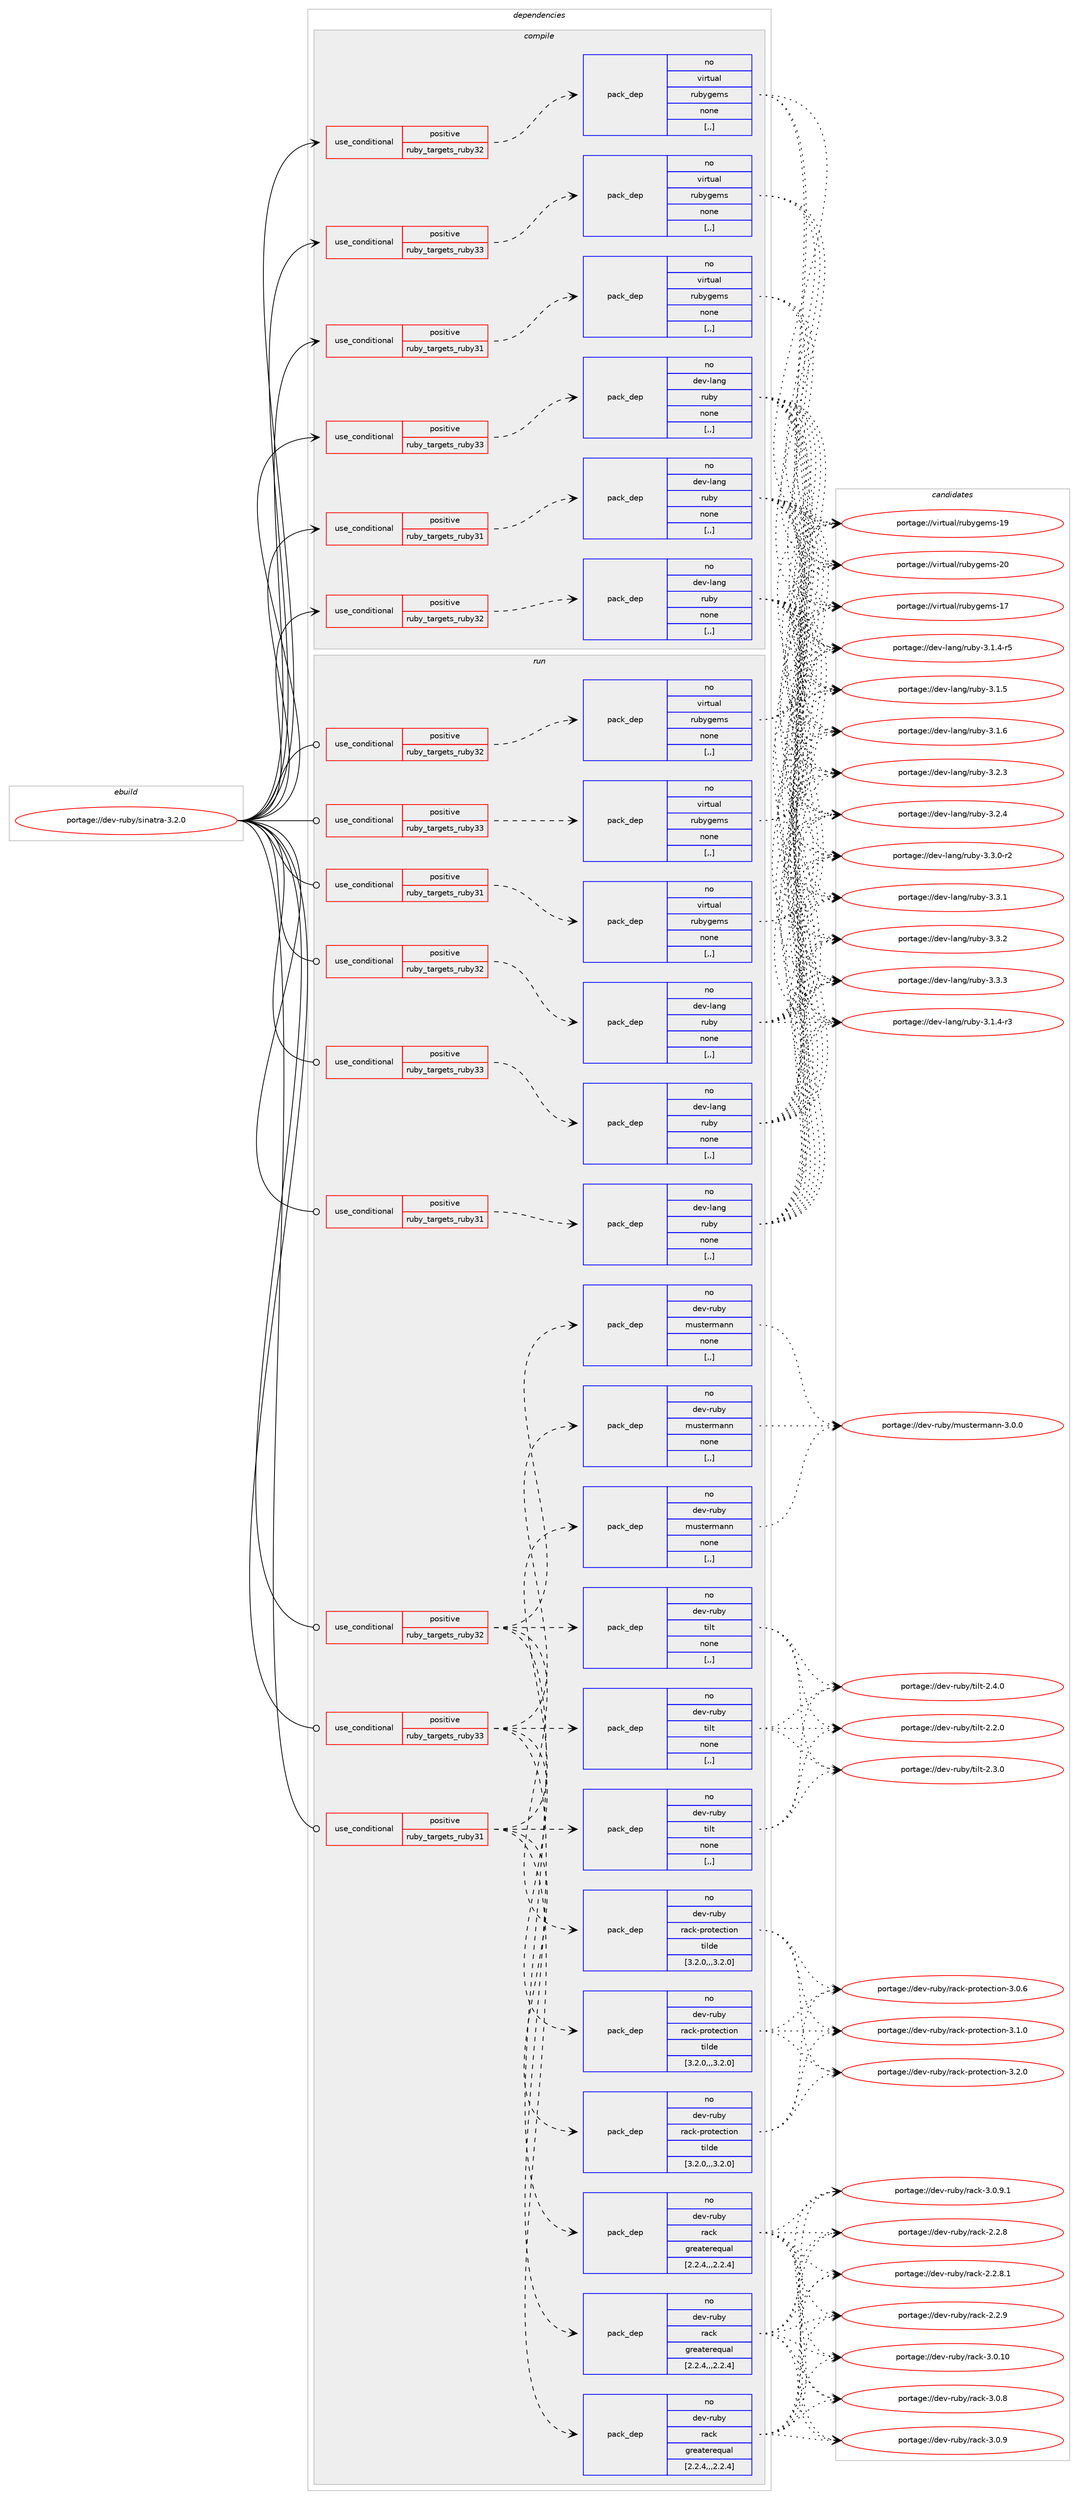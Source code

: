 digraph prolog {

# *************
# Graph options
# *************

newrank=true;
concentrate=true;
compound=true;
graph [rankdir=LR,fontname=Helvetica,fontsize=10,ranksep=1.5];#, ranksep=2.5, nodesep=0.2];
edge  [arrowhead=vee];
node  [fontname=Helvetica,fontsize=10];

# **********
# The ebuild
# **********

subgraph cluster_leftcol {
color=gray;
rank=same;
label=<<i>ebuild</i>>;
id [label="portage://dev-ruby/sinatra-3.2.0", color=red, width=4, href="../dev-ruby/sinatra-3.2.0.svg"];
}

# ****************
# The dependencies
# ****************

subgraph cluster_midcol {
color=gray;
label=<<i>dependencies</i>>;
subgraph cluster_compile {
fillcolor="#eeeeee";
style=filled;
label=<<i>compile</i>>;
subgraph cond55339 {
dependency199360 [label=<<TABLE BORDER="0" CELLBORDER="1" CELLSPACING="0" CELLPADDING="4"><TR><TD ROWSPAN="3" CELLPADDING="10">use_conditional</TD></TR><TR><TD>positive</TD></TR><TR><TD>ruby_targets_ruby31</TD></TR></TABLE>>, shape=none, color=red];
subgraph pack142652 {
dependency199361 [label=<<TABLE BORDER="0" CELLBORDER="1" CELLSPACING="0" CELLPADDING="4" WIDTH="220"><TR><TD ROWSPAN="6" CELLPADDING="30">pack_dep</TD></TR><TR><TD WIDTH="110">no</TD></TR><TR><TD>dev-lang</TD></TR><TR><TD>ruby</TD></TR><TR><TD>none</TD></TR><TR><TD>[,,]</TD></TR></TABLE>>, shape=none, color=blue];
}
dependency199360:e -> dependency199361:w [weight=20,style="dashed",arrowhead="vee"];
}
id:e -> dependency199360:w [weight=20,style="solid",arrowhead="vee"];
subgraph cond55340 {
dependency199362 [label=<<TABLE BORDER="0" CELLBORDER="1" CELLSPACING="0" CELLPADDING="4"><TR><TD ROWSPAN="3" CELLPADDING="10">use_conditional</TD></TR><TR><TD>positive</TD></TR><TR><TD>ruby_targets_ruby31</TD></TR></TABLE>>, shape=none, color=red];
subgraph pack142653 {
dependency199363 [label=<<TABLE BORDER="0" CELLBORDER="1" CELLSPACING="0" CELLPADDING="4" WIDTH="220"><TR><TD ROWSPAN="6" CELLPADDING="30">pack_dep</TD></TR><TR><TD WIDTH="110">no</TD></TR><TR><TD>virtual</TD></TR><TR><TD>rubygems</TD></TR><TR><TD>none</TD></TR><TR><TD>[,,]</TD></TR></TABLE>>, shape=none, color=blue];
}
dependency199362:e -> dependency199363:w [weight=20,style="dashed",arrowhead="vee"];
}
id:e -> dependency199362:w [weight=20,style="solid",arrowhead="vee"];
subgraph cond55341 {
dependency199364 [label=<<TABLE BORDER="0" CELLBORDER="1" CELLSPACING="0" CELLPADDING="4"><TR><TD ROWSPAN="3" CELLPADDING="10">use_conditional</TD></TR><TR><TD>positive</TD></TR><TR><TD>ruby_targets_ruby32</TD></TR></TABLE>>, shape=none, color=red];
subgraph pack142654 {
dependency199365 [label=<<TABLE BORDER="0" CELLBORDER="1" CELLSPACING="0" CELLPADDING="4" WIDTH="220"><TR><TD ROWSPAN="6" CELLPADDING="30">pack_dep</TD></TR><TR><TD WIDTH="110">no</TD></TR><TR><TD>dev-lang</TD></TR><TR><TD>ruby</TD></TR><TR><TD>none</TD></TR><TR><TD>[,,]</TD></TR></TABLE>>, shape=none, color=blue];
}
dependency199364:e -> dependency199365:w [weight=20,style="dashed",arrowhead="vee"];
}
id:e -> dependency199364:w [weight=20,style="solid",arrowhead="vee"];
subgraph cond55342 {
dependency199366 [label=<<TABLE BORDER="0" CELLBORDER="1" CELLSPACING="0" CELLPADDING="4"><TR><TD ROWSPAN="3" CELLPADDING="10">use_conditional</TD></TR><TR><TD>positive</TD></TR><TR><TD>ruby_targets_ruby32</TD></TR></TABLE>>, shape=none, color=red];
subgraph pack142655 {
dependency199367 [label=<<TABLE BORDER="0" CELLBORDER="1" CELLSPACING="0" CELLPADDING="4" WIDTH="220"><TR><TD ROWSPAN="6" CELLPADDING="30">pack_dep</TD></TR><TR><TD WIDTH="110">no</TD></TR><TR><TD>virtual</TD></TR><TR><TD>rubygems</TD></TR><TR><TD>none</TD></TR><TR><TD>[,,]</TD></TR></TABLE>>, shape=none, color=blue];
}
dependency199366:e -> dependency199367:w [weight=20,style="dashed",arrowhead="vee"];
}
id:e -> dependency199366:w [weight=20,style="solid",arrowhead="vee"];
subgraph cond55343 {
dependency199368 [label=<<TABLE BORDER="0" CELLBORDER="1" CELLSPACING="0" CELLPADDING="4"><TR><TD ROWSPAN="3" CELLPADDING="10">use_conditional</TD></TR><TR><TD>positive</TD></TR><TR><TD>ruby_targets_ruby33</TD></TR></TABLE>>, shape=none, color=red];
subgraph pack142656 {
dependency199369 [label=<<TABLE BORDER="0" CELLBORDER="1" CELLSPACING="0" CELLPADDING="4" WIDTH="220"><TR><TD ROWSPAN="6" CELLPADDING="30">pack_dep</TD></TR><TR><TD WIDTH="110">no</TD></TR><TR><TD>dev-lang</TD></TR><TR><TD>ruby</TD></TR><TR><TD>none</TD></TR><TR><TD>[,,]</TD></TR></TABLE>>, shape=none, color=blue];
}
dependency199368:e -> dependency199369:w [weight=20,style="dashed",arrowhead="vee"];
}
id:e -> dependency199368:w [weight=20,style="solid",arrowhead="vee"];
subgraph cond55344 {
dependency199370 [label=<<TABLE BORDER="0" CELLBORDER="1" CELLSPACING="0" CELLPADDING="4"><TR><TD ROWSPAN="3" CELLPADDING="10">use_conditional</TD></TR><TR><TD>positive</TD></TR><TR><TD>ruby_targets_ruby33</TD></TR></TABLE>>, shape=none, color=red];
subgraph pack142657 {
dependency199371 [label=<<TABLE BORDER="0" CELLBORDER="1" CELLSPACING="0" CELLPADDING="4" WIDTH="220"><TR><TD ROWSPAN="6" CELLPADDING="30">pack_dep</TD></TR><TR><TD WIDTH="110">no</TD></TR><TR><TD>virtual</TD></TR><TR><TD>rubygems</TD></TR><TR><TD>none</TD></TR><TR><TD>[,,]</TD></TR></TABLE>>, shape=none, color=blue];
}
dependency199370:e -> dependency199371:w [weight=20,style="dashed",arrowhead="vee"];
}
id:e -> dependency199370:w [weight=20,style="solid",arrowhead="vee"];
}
subgraph cluster_compileandrun {
fillcolor="#eeeeee";
style=filled;
label=<<i>compile and run</i>>;
}
subgraph cluster_run {
fillcolor="#eeeeee";
style=filled;
label=<<i>run</i>>;
subgraph cond55345 {
dependency199372 [label=<<TABLE BORDER="0" CELLBORDER="1" CELLSPACING="0" CELLPADDING="4"><TR><TD ROWSPAN="3" CELLPADDING="10">use_conditional</TD></TR><TR><TD>positive</TD></TR><TR><TD>ruby_targets_ruby31</TD></TR></TABLE>>, shape=none, color=red];
subgraph pack142658 {
dependency199373 [label=<<TABLE BORDER="0" CELLBORDER="1" CELLSPACING="0" CELLPADDING="4" WIDTH="220"><TR><TD ROWSPAN="6" CELLPADDING="30">pack_dep</TD></TR><TR><TD WIDTH="110">no</TD></TR><TR><TD>dev-lang</TD></TR><TR><TD>ruby</TD></TR><TR><TD>none</TD></TR><TR><TD>[,,]</TD></TR></TABLE>>, shape=none, color=blue];
}
dependency199372:e -> dependency199373:w [weight=20,style="dashed",arrowhead="vee"];
}
id:e -> dependency199372:w [weight=20,style="solid",arrowhead="odot"];
subgraph cond55346 {
dependency199374 [label=<<TABLE BORDER="0" CELLBORDER="1" CELLSPACING="0" CELLPADDING="4"><TR><TD ROWSPAN="3" CELLPADDING="10">use_conditional</TD></TR><TR><TD>positive</TD></TR><TR><TD>ruby_targets_ruby31</TD></TR></TABLE>>, shape=none, color=red];
subgraph pack142659 {
dependency199375 [label=<<TABLE BORDER="0" CELLBORDER="1" CELLSPACING="0" CELLPADDING="4" WIDTH="220"><TR><TD ROWSPAN="6" CELLPADDING="30">pack_dep</TD></TR><TR><TD WIDTH="110">no</TD></TR><TR><TD>dev-ruby</TD></TR><TR><TD>mustermann</TD></TR><TR><TD>none</TD></TR><TR><TD>[,,]</TD></TR></TABLE>>, shape=none, color=blue];
}
dependency199374:e -> dependency199375:w [weight=20,style="dashed",arrowhead="vee"];
subgraph pack142660 {
dependency199376 [label=<<TABLE BORDER="0" CELLBORDER="1" CELLSPACING="0" CELLPADDING="4" WIDTH="220"><TR><TD ROWSPAN="6" CELLPADDING="30">pack_dep</TD></TR><TR><TD WIDTH="110">no</TD></TR><TR><TD>dev-ruby</TD></TR><TR><TD>rack</TD></TR><TR><TD>greaterequal</TD></TR><TR><TD>[2.2.4,,,2.2.4]</TD></TR></TABLE>>, shape=none, color=blue];
}
dependency199374:e -> dependency199376:w [weight=20,style="dashed",arrowhead="vee"];
subgraph pack142661 {
dependency199377 [label=<<TABLE BORDER="0" CELLBORDER="1" CELLSPACING="0" CELLPADDING="4" WIDTH="220"><TR><TD ROWSPAN="6" CELLPADDING="30">pack_dep</TD></TR><TR><TD WIDTH="110">no</TD></TR><TR><TD>dev-ruby</TD></TR><TR><TD>rack-protection</TD></TR><TR><TD>tilde</TD></TR><TR><TD>[3.2.0,,,3.2.0]</TD></TR></TABLE>>, shape=none, color=blue];
}
dependency199374:e -> dependency199377:w [weight=20,style="dashed",arrowhead="vee"];
subgraph pack142662 {
dependency199378 [label=<<TABLE BORDER="0" CELLBORDER="1" CELLSPACING="0" CELLPADDING="4" WIDTH="220"><TR><TD ROWSPAN="6" CELLPADDING="30">pack_dep</TD></TR><TR><TD WIDTH="110">no</TD></TR><TR><TD>dev-ruby</TD></TR><TR><TD>tilt</TD></TR><TR><TD>none</TD></TR><TR><TD>[,,]</TD></TR></TABLE>>, shape=none, color=blue];
}
dependency199374:e -> dependency199378:w [weight=20,style="dashed",arrowhead="vee"];
}
id:e -> dependency199374:w [weight=20,style="solid",arrowhead="odot"];
subgraph cond55347 {
dependency199379 [label=<<TABLE BORDER="0" CELLBORDER="1" CELLSPACING="0" CELLPADDING="4"><TR><TD ROWSPAN="3" CELLPADDING="10">use_conditional</TD></TR><TR><TD>positive</TD></TR><TR><TD>ruby_targets_ruby31</TD></TR></TABLE>>, shape=none, color=red];
subgraph pack142663 {
dependency199380 [label=<<TABLE BORDER="0" CELLBORDER="1" CELLSPACING="0" CELLPADDING="4" WIDTH="220"><TR><TD ROWSPAN="6" CELLPADDING="30">pack_dep</TD></TR><TR><TD WIDTH="110">no</TD></TR><TR><TD>virtual</TD></TR><TR><TD>rubygems</TD></TR><TR><TD>none</TD></TR><TR><TD>[,,]</TD></TR></TABLE>>, shape=none, color=blue];
}
dependency199379:e -> dependency199380:w [weight=20,style="dashed",arrowhead="vee"];
}
id:e -> dependency199379:w [weight=20,style="solid",arrowhead="odot"];
subgraph cond55348 {
dependency199381 [label=<<TABLE BORDER="0" CELLBORDER="1" CELLSPACING="0" CELLPADDING="4"><TR><TD ROWSPAN="3" CELLPADDING="10">use_conditional</TD></TR><TR><TD>positive</TD></TR><TR><TD>ruby_targets_ruby32</TD></TR></TABLE>>, shape=none, color=red];
subgraph pack142664 {
dependency199382 [label=<<TABLE BORDER="0" CELLBORDER="1" CELLSPACING="0" CELLPADDING="4" WIDTH="220"><TR><TD ROWSPAN="6" CELLPADDING="30">pack_dep</TD></TR><TR><TD WIDTH="110">no</TD></TR><TR><TD>dev-lang</TD></TR><TR><TD>ruby</TD></TR><TR><TD>none</TD></TR><TR><TD>[,,]</TD></TR></TABLE>>, shape=none, color=blue];
}
dependency199381:e -> dependency199382:w [weight=20,style="dashed",arrowhead="vee"];
}
id:e -> dependency199381:w [weight=20,style="solid",arrowhead="odot"];
subgraph cond55349 {
dependency199383 [label=<<TABLE BORDER="0" CELLBORDER="1" CELLSPACING="0" CELLPADDING="4"><TR><TD ROWSPAN="3" CELLPADDING="10">use_conditional</TD></TR><TR><TD>positive</TD></TR><TR><TD>ruby_targets_ruby32</TD></TR></TABLE>>, shape=none, color=red];
subgraph pack142665 {
dependency199384 [label=<<TABLE BORDER="0" CELLBORDER="1" CELLSPACING="0" CELLPADDING="4" WIDTH="220"><TR><TD ROWSPAN="6" CELLPADDING="30">pack_dep</TD></TR><TR><TD WIDTH="110">no</TD></TR><TR><TD>dev-ruby</TD></TR><TR><TD>mustermann</TD></TR><TR><TD>none</TD></TR><TR><TD>[,,]</TD></TR></TABLE>>, shape=none, color=blue];
}
dependency199383:e -> dependency199384:w [weight=20,style="dashed",arrowhead="vee"];
subgraph pack142666 {
dependency199385 [label=<<TABLE BORDER="0" CELLBORDER="1" CELLSPACING="0" CELLPADDING="4" WIDTH="220"><TR><TD ROWSPAN="6" CELLPADDING="30">pack_dep</TD></TR><TR><TD WIDTH="110">no</TD></TR><TR><TD>dev-ruby</TD></TR><TR><TD>rack</TD></TR><TR><TD>greaterequal</TD></TR><TR><TD>[2.2.4,,,2.2.4]</TD></TR></TABLE>>, shape=none, color=blue];
}
dependency199383:e -> dependency199385:w [weight=20,style="dashed",arrowhead="vee"];
subgraph pack142667 {
dependency199386 [label=<<TABLE BORDER="0" CELLBORDER="1" CELLSPACING="0" CELLPADDING="4" WIDTH="220"><TR><TD ROWSPAN="6" CELLPADDING="30">pack_dep</TD></TR><TR><TD WIDTH="110">no</TD></TR><TR><TD>dev-ruby</TD></TR><TR><TD>rack-protection</TD></TR><TR><TD>tilde</TD></TR><TR><TD>[3.2.0,,,3.2.0]</TD></TR></TABLE>>, shape=none, color=blue];
}
dependency199383:e -> dependency199386:w [weight=20,style="dashed",arrowhead="vee"];
subgraph pack142668 {
dependency199387 [label=<<TABLE BORDER="0" CELLBORDER="1" CELLSPACING="0" CELLPADDING="4" WIDTH="220"><TR><TD ROWSPAN="6" CELLPADDING="30">pack_dep</TD></TR><TR><TD WIDTH="110">no</TD></TR><TR><TD>dev-ruby</TD></TR><TR><TD>tilt</TD></TR><TR><TD>none</TD></TR><TR><TD>[,,]</TD></TR></TABLE>>, shape=none, color=blue];
}
dependency199383:e -> dependency199387:w [weight=20,style="dashed",arrowhead="vee"];
}
id:e -> dependency199383:w [weight=20,style="solid",arrowhead="odot"];
subgraph cond55350 {
dependency199388 [label=<<TABLE BORDER="0" CELLBORDER="1" CELLSPACING="0" CELLPADDING="4"><TR><TD ROWSPAN="3" CELLPADDING="10">use_conditional</TD></TR><TR><TD>positive</TD></TR><TR><TD>ruby_targets_ruby32</TD></TR></TABLE>>, shape=none, color=red];
subgraph pack142669 {
dependency199389 [label=<<TABLE BORDER="0" CELLBORDER="1" CELLSPACING="0" CELLPADDING="4" WIDTH="220"><TR><TD ROWSPAN="6" CELLPADDING="30">pack_dep</TD></TR><TR><TD WIDTH="110">no</TD></TR><TR><TD>virtual</TD></TR><TR><TD>rubygems</TD></TR><TR><TD>none</TD></TR><TR><TD>[,,]</TD></TR></TABLE>>, shape=none, color=blue];
}
dependency199388:e -> dependency199389:w [weight=20,style="dashed",arrowhead="vee"];
}
id:e -> dependency199388:w [weight=20,style="solid",arrowhead="odot"];
subgraph cond55351 {
dependency199390 [label=<<TABLE BORDER="0" CELLBORDER="1" CELLSPACING="0" CELLPADDING="4"><TR><TD ROWSPAN="3" CELLPADDING="10">use_conditional</TD></TR><TR><TD>positive</TD></TR><TR><TD>ruby_targets_ruby33</TD></TR></TABLE>>, shape=none, color=red];
subgraph pack142670 {
dependency199391 [label=<<TABLE BORDER="0" CELLBORDER="1" CELLSPACING="0" CELLPADDING="4" WIDTH="220"><TR><TD ROWSPAN="6" CELLPADDING="30">pack_dep</TD></TR><TR><TD WIDTH="110">no</TD></TR><TR><TD>dev-lang</TD></TR><TR><TD>ruby</TD></TR><TR><TD>none</TD></TR><TR><TD>[,,]</TD></TR></TABLE>>, shape=none, color=blue];
}
dependency199390:e -> dependency199391:w [weight=20,style="dashed",arrowhead="vee"];
}
id:e -> dependency199390:w [weight=20,style="solid",arrowhead="odot"];
subgraph cond55352 {
dependency199392 [label=<<TABLE BORDER="0" CELLBORDER="1" CELLSPACING="0" CELLPADDING="4"><TR><TD ROWSPAN="3" CELLPADDING="10">use_conditional</TD></TR><TR><TD>positive</TD></TR><TR><TD>ruby_targets_ruby33</TD></TR></TABLE>>, shape=none, color=red];
subgraph pack142671 {
dependency199393 [label=<<TABLE BORDER="0" CELLBORDER="1" CELLSPACING="0" CELLPADDING="4" WIDTH="220"><TR><TD ROWSPAN="6" CELLPADDING="30">pack_dep</TD></TR><TR><TD WIDTH="110">no</TD></TR><TR><TD>dev-ruby</TD></TR><TR><TD>mustermann</TD></TR><TR><TD>none</TD></TR><TR><TD>[,,]</TD></TR></TABLE>>, shape=none, color=blue];
}
dependency199392:e -> dependency199393:w [weight=20,style="dashed",arrowhead="vee"];
subgraph pack142672 {
dependency199394 [label=<<TABLE BORDER="0" CELLBORDER="1" CELLSPACING="0" CELLPADDING="4" WIDTH="220"><TR><TD ROWSPAN="6" CELLPADDING="30">pack_dep</TD></TR><TR><TD WIDTH="110">no</TD></TR><TR><TD>dev-ruby</TD></TR><TR><TD>rack</TD></TR><TR><TD>greaterequal</TD></TR><TR><TD>[2.2.4,,,2.2.4]</TD></TR></TABLE>>, shape=none, color=blue];
}
dependency199392:e -> dependency199394:w [weight=20,style="dashed",arrowhead="vee"];
subgraph pack142673 {
dependency199395 [label=<<TABLE BORDER="0" CELLBORDER="1" CELLSPACING="0" CELLPADDING="4" WIDTH="220"><TR><TD ROWSPAN="6" CELLPADDING="30">pack_dep</TD></TR><TR><TD WIDTH="110">no</TD></TR><TR><TD>dev-ruby</TD></TR><TR><TD>rack-protection</TD></TR><TR><TD>tilde</TD></TR><TR><TD>[3.2.0,,,3.2.0]</TD></TR></TABLE>>, shape=none, color=blue];
}
dependency199392:e -> dependency199395:w [weight=20,style="dashed",arrowhead="vee"];
subgraph pack142674 {
dependency199396 [label=<<TABLE BORDER="0" CELLBORDER="1" CELLSPACING="0" CELLPADDING="4" WIDTH="220"><TR><TD ROWSPAN="6" CELLPADDING="30">pack_dep</TD></TR><TR><TD WIDTH="110">no</TD></TR><TR><TD>dev-ruby</TD></TR><TR><TD>tilt</TD></TR><TR><TD>none</TD></TR><TR><TD>[,,]</TD></TR></TABLE>>, shape=none, color=blue];
}
dependency199392:e -> dependency199396:w [weight=20,style="dashed",arrowhead="vee"];
}
id:e -> dependency199392:w [weight=20,style="solid",arrowhead="odot"];
subgraph cond55353 {
dependency199397 [label=<<TABLE BORDER="0" CELLBORDER="1" CELLSPACING="0" CELLPADDING="4"><TR><TD ROWSPAN="3" CELLPADDING="10">use_conditional</TD></TR><TR><TD>positive</TD></TR><TR><TD>ruby_targets_ruby33</TD></TR></TABLE>>, shape=none, color=red];
subgraph pack142675 {
dependency199398 [label=<<TABLE BORDER="0" CELLBORDER="1" CELLSPACING="0" CELLPADDING="4" WIDTH="220"><TR><TD ROWSPAN="6" CELLPADDING="30">pack_dep</TD></TR><TR><TD WIDTH="110">no</TD></TR><TR><TD>virtual</TD></TR><TR><TD>rubygems</TD></TR><TR><TD>none</TD></TR><TR><TD>[,,]</TD></TR></TABLE>>, shape=none, color=blue];
}
dependency199397:e -> dependency199398:w [weight=20,style="dashed",arrowhead="vee"];
}
id:e -> dependency199397:w [weight=20,style="solid",arrowhead="odot"];
}
}

# **************
# The candidates
# **************

subgraph cluster_choices {
rank=same;
color=gray;
label=<<i>candidates</i>>;

subgraph choice142652 {
color=black;
nodesep=1;
choice100101118451089711010347114117981214551464946524511451 [label="portage://dev-lang/ruby-3.1.4-r3", color=red, width=4,href="../dev-lang/ruby-3.1.4-r3.svg"];
choice100101118451089711010347114117981214551464946524511453 [label="portage://dev-lang/ruby-3.1.4-r5", color=red, width=4,href="../dev-lang/ruby-3.1.4-r5.svg"];
choice10010111845108971101034711411798121455146494653 [label="portage://dev-lang/ruby-3.1.5", color=red, width=4,href="../dev-lang/ruby-3.1.5.svg"];
choice10010111845108971101034711411798121455146494654 [label="portage://dev-lang/ruby-3.1.6", color=red, width=4,href="../dev-lang/ruby-3.1.6.svg"];
choice10010111845108971101034711411798121455146504651 [label="portage://dev-lang/ruby-3.2.3", color=red, width=4,href="../dev-lang/ruby-3.2.3.svg"];
choice10010111845108971101034711411798121455146504652 [label="portage://dev-lang/ruby-3.2.4", color=red, width=4,href="../dev-lang/ruby-3.2.4.svg"];
choice100101118451089711010347114117981214551465146484511450 [label="portage://dev-lang/ruby-3.3.0-r2", color=red, width=4,href="../dev-lang/ruby-3.3.0-r2.svg"];
choice10010111845108971101034711411798121455146514649 [label="portage://dev-lang/ruby-3.3.1", color=red, width=4,href="../dev-lang/ruby-3.3.1.svg"];
choice10010111845108971101034711411798121455146514650 [label="portage://dev-lang/ruby-3.3.2", color=red, width=4,href="../dev-lang/ruby-3.3.2.svg"];
choice10010111845108971101034711411798121455146514651 [label="portage://dev-lang/ruby-3.3.3", color=red, width=4,href="../dev-lang/ruby-3.3.3.svg"];
dependency199361:e -> choice100101118451089711010347114117981214551464946524511451:w [style=dotted,weight="100"];
dependency199361:e -> choice100101118451089711010347114117981214551464946524511453:w [style=dotted,weight="100"];
dependency199361:e -> choice10010111845108971101034711411798121455146494653:w [style=dotted,weight="100"];
dependency199361:e -> choice10010111845108971101034711411798121455146494654:w [style=dotted,weight="100"];
dependency199361:e -> choice10010111845108971101034711411798121455146504651:w [style=dotted,weight="100"];
dependency199361:e -> choice10010111845108971101034711411798121455146504652:w [style=dotted,weight="100"];
dependency199361:e -> choice100101118451089711010347114117981214551465146484511450:w [style=dotted,weight="100"];
dependency199361:e -> choice10010111845108971101034711411798121455146514649:w [style=dotted,weight="100"];
dependency199361:e -> choice10010111845108971101034711411798121455146514650:w [style=dotted,weight="100"];
dependency199361:e -> choice10010111845108971101034711411798121455146514651:w [style=dotted,weight="100"];
}
subgraph choice142653 {
color=black;
nodesep=1;
choice118105114116117971084711411798121103101109115454955 [label="portage://virtual/rubygems-17", color=red, width=4,href="../virtual/rubygems-17.svg"];
choice118105114116117971084711411798121103101109115454957 [label="portage://virtual/rubygems-19", color=red, width=4,href="../virtual/rubygems-19.svg"];
choice118105114116117971084711411798121103101109115455048 [label="portage://virtual/rubygems-20", color=red, width=4,href="../virtual/rubygems-20.svg"];
dependency199363:e -> choice118105114116117971084711411798121103101109115454955:w [style=dotted,weight="100"];
dependency199363:e -> choice118105114116117971084711411798121103101109115454957:w [style=dotted,weight="100"];
dependency199363:e -> choice118105114116117971084711411798121103101109115455048:w [style=dotted,weight="100"];
}
subgraph choice142654 {
color=black;
nodesep=1;
choice100101118451089711010347114117981214551464946524511451 [label="portage://dev-lang/ruby-3.1.4-r3", color=red, width=4,href="../dev-lang/ruby-3.1.4-r3.svg"];
choice100101118451089711010347114117981214551464946524511453 [label="portage://dev-lang/ruby-3.1.4-r5", color=red, width=4,href="../dev-lang/ruby-3.1.4-r5.svg"];
choice10010111845108971101034711411798121455146494653 [label="portage://dev-lang/ruby-3.1.5", color=red, width=4,href="../dev-lang/ruby-3.1.5.svg"];
choice10010111845108971101034711411798121455146494654 [label="portage://dev-lang/ruby-3.1.6", color=red, width=4,href="../dev-lang/ruby-3.1.6.svg"];
choice10010111845108971101034711411798121455146504651 [label="portage://dev-lang/ruby-3.2.3", color=red, width=4,href="../dev-lang/ruby-3.2.3.svg"];
choice10010111845108971101034711411798121455146504652 [label="portage://dev-lang/ruby-3.2.4", color=red, width=4,href="../dev-lang/ruby-3.2.4.svg"];
choice100101118451089711010347114117981214551465146484511450 [label="portage://dev-lang/ruby-3.3.0-r2", color=red, width=4,href="../dev-lang/ruby-3.3.0-r2.svg"];
choice10010111845108971101034711411798121455146514649 [label="portage://dev-lang/ruby-3.3.1", color=red, width=4,href="../dev-lang/ruby-3.3.1.svg"];
choice10010111845108971101034711411798121455146514650 [label="portage://dev-lang/ruby-3.3.2", color=red, width=4,href="../dev-lang/ruby-3.3.2.svg"];
choice10010111845108971101034711411798121455146514651 [label="portage://dev-lang/ruby-3.3.3", color=red, width=4,href="../dev-lang/ruby-3.3.3.svg"];
dependency199365:e -> choice100101118451089711010347114117981214551464946524511451:w [style=dotted,weight="100"];
dependency199365:e -> choice100101118451089711010347114117981214551464946524511453:w [style=dotted,weight="100"];
dependency199365:e -> choice10010111845108971101034711411798121455146494653:w [style=dotted,weight="100"];
dependency199365:e -> choice10010111845108971101034711411798121455146494654:w [style=dotted,weight="100"];
dependency199365:e -> choice10010111845108971101034711411798121455146504651:w [style=dotted,weight="100"];
dependency199365:e -> choice10010111845108971101034711411798121455146504652:w [style=dotted,weight="100"];
dependency199365:e -> choice100101118451089711010347114117981214551465146484511450:w [style=dotted,weight="100"];
dependency199365:e -> choice10010111845108971101034711411798121455146514649:w [style=dotted,weight="100"];
dependency199365:e -> choice10010111845108971101034711411798121455146514650:w [style=dotted,weight="100"];
dependency199365:e -> choice10010111845108971101034711411798121455146514651:w [style=dotted,weight="100"];
}
subgraph choice142655 {
color=black;
nodesep=1;
choice118105114116117971084711411798121103101109115454955 [label="portage://virtual/rubygems-17", color=red, width=4,href="../virtual/rubygems-17.svg"];
choice118105114116117971084711411798121103101109115454957 [label="portage://virtual/rubygems-19", color=red, width=4,href="../virtual/rubygems-19.svg"];
choice118105114116117971084711411798121103101109115455048 [label="portage://virtual/rubygems-20", color=red, width=4,href="../virtual/rubygems-20.svg"];
dependency199367:e -> choice118105114116117971084711411798121103101109115454955:w [style=dotted,weight="100"];
dependency199367:e -> choice118105114116117971084711411798121103101109115454957:w [style=dotted,weight="100"];
dependency199367:e -> choice118105114116117971084711411798121103101109115455048:w [style=dotted,weight="100"];
}
subgraph choice142656 {
color=black;
nodesep=1;
choice100101118451089711010347114117981214551464946524511451 [label="portage://dev-lang/ruby-3.1.4-r3", color=red, width=4,href="../dev-lang/ruby-3.1.4-r3.svg"];
choice100101118451089711010347114117981214551464946524511453 [label="portage://dev-lang/ruby-3.1.4-r5", color=red, width=4,href="../dev-lang/ruby-3.1.4-r5.svg"];
choice10010111845108971101034711411798121455146494653 [label="portage://dev-lang/ruby-3.1.5", color=red, width=4,href="../dev-lang/ruby-3.1.5.svg"];
choice10010111845108971101034711411798121455146494654 [label="portage://dev-lang/ruby-3.1.6", color=red, width=4,href="../dev-lang/ruby-3.1.6.svg"];
choice10010111845108971101034711411798121455146504651 [label="portage://dev-lang/ruby-3.2.3", color=red, width=4,href="../dev-lang/ruby-3.2.3.svg"];
choice10010111845108971101034711411798121455146504652 [label="portage://dev-lang/ruby-3.2.4", color=red, width=4,href="../dev-lang/ruby-3.2.4.svg"];
choice100101118451089711010347114117981214551465146484511450 [label="portage://dev-lang/ruby-3.3.0-r2", color=red, width=4,href="../dev-lang/ruby-3.3.0-r2.svg"];
choice10010111845108971101034711411798121455146514649 [label="portage://dev-lang/ruby-3.3.1", color=red, width=4,href="../dev-lang/ruby-3.3.1.svg"];
choice10010111845108971101034711411798121455146514650 [label="portage://dev-lang/ruby-3.3.2", color=red, width=4,href="../dev-lang/ruby-3.3.2.svg"];
choice10010111845108971101034711411798121455146514651 [label="portage://dev-lang/ruby-3.3.3", color=red, width=4,href="../dev-lang/ruby-3.3.3.svg"];
dependency199369:e -> choice100101118451089711010347114117981214551464946524511451:w [style=dotted,weight="100"];
dependency199369:e -> choice100101118451089711010347114117981214551464946524511453:w [style=dotted,weight="100"];
dependency199369:e -> choice10010111845108971101034711411798121455146494653:w [style=dotted,weight="100"];
dependency199369:e -> choice10010111845108971101034711411798121455146494654:w [style=dotted,weight="100"];
dependency199369:e -> choice10010111845108971101034711411798121455146504651:w [style=dotted,weight="100"];
dependency199369:e -> choice10010111845108971101034711411798121455146504652:w [style=dotted,weight="100"];
dependency199369:e -> choice100101118451089711010347114117981214551465146484511450:w [style=dotted,weight="100"];
dependency199369:e -> choice10010111845108971101034711411798121455146514649:w [style=dotted,weight="100"];
dependency199369:e -> choice10010111845108971101034711411798121455146514650:w [style=dotted,weight="100"];
dependency199369:e -> choice10010111845108971101034711411798121455146514651:w [style=dotted,weight="100"];
}
subgraph choice142657 {
color=black;
nodesep=1;
choice118105114116117971084711411798121103101109115454955 [label="portage://virtual/rubygems-17", color=red, width=4,href="../virtual/rubygems-17.svg"];
choice118105114116117971084711411798121103101109115454957 [label="portage://virtual/rubygems-19", color=red, width=4,href="../virtual/rubygems-19.svg"];
choice118105114116117971084711411798121103101109115455048 [label="portage://virtual/rubygems-20", color=red, width=4,href="../virtual/rubygems-20.svg"];
dependency199371:e -> choice118105114116117971084711411798121103101109115454955:w [style=dotted,weight="100"];
dependency199371:e -> choice118105114116117971084711411798121103101109115454957:w [style=dotted,weight="100"];
dependency199371:e -> choice118105114116117971084711411798121103101109115455048:w [style=dotted,weight="100"];
}
subgraph choice142658 {
color=black;
nodesep=1;
choice100101118451089711010347114117981214551464946524511451 [label="portage://dev-lang/ruby-3.1.4-r3", color=red, width=4,href="../dev-lang/ruby-3.1.4-r3.svg"];
choice100101118451089711010347114117981214551464946524511453 [label="portage://dev-lang/ruby-3.1.4-r5", color=red, width=4,href="../dev-lang/ruby-3.1.4-r5.svg"];
choice10010111845108971101034711411798121455146494653 [label="portage://dev-lang/ruby-3.1.5", color=red, width=4,href="../dev-lang/ruby-3.1.5.svg"];
choice10010111845108971101034711411798121455146494654 [label="portage://dev-lang/ruby-3.1.6", color=red, width=4,href="../dev-lang/ruby-3.1.6.svg"];
choice10010111845108971101034711411798121455146504651 [label="portage://dev-lang/ruby-3.2.3", color=red, width=4,href="../dev-lang/ruby-3.2.3.svg"];
choice10010111845108971101034711411798121455146504652 [label="portage://dev-lang/ruby-3.2.4", color=red, width=4,href="../dev-lang/ruby-3.2.4.svg"];
choice100101118451089711010347114117981214551465146484511450 [label="portage://dev-lang/ruby-3.3.0-r2", color=red, width=4,href="../dev-lang/ruby-3.3.0-r2.svg"];
choice10010111845108971101034711411798121455146514649 [label="portage://dev-lang/ruby-3.3.1", color=red, width=4,href="../dev-lang/ruby-3.3.1.svg"];
choice10010111845108971101034711411798121455146514650 [label="portage://dev-lang/ruby-3.3.2", color=red, width=4,href="../dev-lang/ruby-3.3.2.svg"];
choice10010111845108971101034711411798121455146514651 [label="portage://dev-lang/ruby-3.3.3", color=red, width=4,href="../dev-lang/ruby-3.3.3.svg"];
dependency199373:e -> choice100101118451089711010347114117981214551464946524511451:w [style=dotted,weight="100"];
dependency199373:e -> choice100101118451089711010347114117981214551464946524511453:w [style=dotted,weight="100"];
dependency199373:e -> choice10010111845108971101034711411798121455146494653:w [style=dotted,weight="100"];
dependency199373:e -> choice10010111845108971101034711411798121455146494654:w [style=dotted,weight="100"];
dependency199373:e -> choice10010111845108971101034711411798121455146504651:w [style=dotted,weight="100"];
dependency199373:e -> choice10010111845108971101034711411798121455146504652:w [style=dotted,weight="100"];
dependency199373:e -> choice100101118451089711010347114117981214551465146484511450:w [style=dotted,weight="100"];
dependency199373:e -> choice10010111845108971101034711411798121455146514649:w [style=dotted,weight="100"];
dependency199373:e -> choice10010111845108971101034711411798121455146514650:w [style=dotted,weight="100"];
dependency199373:e -> choice10010111845108971101034711411798121455146514651:w [style=dotted,weight="100"];
}
subgraph choice142659 {
color=black;
nodesep=1;
choice10010111845114117981214710911711511610111410997110110455146484648 [label="portage://dev-ruby/mustermann-3.0.0", color=red, width=4,href="../dev-ruby/mustermann-3.0.0.svg"];
dependency199375:e -> choice10010111845114117981214710911711511610111410997110110455146484648:w [style=dotted,weight="100"];
}
subgraph choice142660 {
color=black;
nodesep=1;
choice1001011184511411798121471149799107455046504656 [label="portage://dev-ruby/rack-2.2.8", color=red, width=4,href="../dev-ruby/rack-2.2.8.svg"];
choice10010111845114117981214711497991074550465046564649 [label="portage://dev-ruby/rack-2.2.8.1", color=red, width=4,href="../dev-ruby/rack-2.2.8.1.svg"];
choice1001011184511411798121471149799107455046504657 [label="portage://dev-ruby/rack-2.2.9", color=red, width=4,href="../dev-ruby/rack-2.2.9.svg"];
choice100101118451141179812147114979910745514648464948 [label="portage://dev-ruby/rack-3.0.10", color=red, width=4,href="../dev-ruby/rack-3.0.10.svg"];
choice1001011184511411798121471149799107455146484656 [label="portage://dev-ruby/rack-3.0.8", color=red, width=4,href="../dev-ruby/rack-3.0.8.svg"];
choice1001011184511411798121471149799107455146484657 [label="portage://dev-ruby/rack-3.0.9", color=red, width=4,href="../dev-ruby/rack-3.0.9.svg"];
choice10010111845114117981214711497991074551464846574649 [label="portage://dev-ruby/rack-3.0.9.1", color=red, width=4,href="../dev-ruby/rack-3.0.9.1.svg"];
dependency199376:e -> choice1001011184511411798121471149799107455046504656:w [style=dotted,weight="100"];
dependency199376:e -> choice10010111845114117981214711497991074550465046564649:w [style=dotted,weight="100"];
dependency199376:e -> choice1001011184511411798121471149799107455046504657:w [style=dotted,weight="100"];
dependency199376:e -> choice100101118451141179812147114979910745514648464948:w [style=dotted,weight="100"];
dependency199376:e -> choice1001011184511411798121471149799107455146484656:w [style=dotted,weight="100"];
dependency199376:e -> choice1001011184511411798121471149799107455146484657:w [style=dotted,weight="100"];
dependency199376:e -> choice10010111845114117981214711497991074551464846574649:w [style=dotted,weight="100"];
}
subgraph choice142661 {
color=black;
nodesep=1;
choice10010111845114117981214711497991074511211411111610199116105111110455146484654 [label="portage://dev-ruby/rack-protection-3.0.6", color=red, width=4,href="../dev-ruby/rack-protection-3.0.6.svg"];
choice10010111845114117981214711497991074511211411111610199116105111110455146494648 [label="portage://dev-ruby/rack-protection-3.1.0", color=red, width=4,href="../dev-ruby/rack-protection-3.1.0.svg"];
choice10010111845114117981214711497991074511211411111610199116105111110455146504648 [label="portage://dev-ruby/rack-protection-3.2.0", color=red, width=4,href="../dev-ruby/rack-protection-3.2.0.svg"];
dependency199377:e -> choice10010111845114117981214711497991074511211411111610199116105111110455146484654:w [style=dotted,weight="100"];
dependency199377:e -> choice10010111845114117981214711497991074511211411111610199116105111110455146494648:w [style=dotted,weight="100"];
dependency199377:e -> choice10010111845114117981214711497991074511211411111610199116105111110455146504648:w [style=dotted,weight="100"];
}
subgraph choice142662 {
color=black;
nodesep=1;
choice100101118451141179812147116105108116455046504648 [label="portage://dev-ruby/tilt-2.2.0", color=red, width=4,href="../dev-ruby/tilt-2.2.0.svg"];
choice100101118451141179812147116105108116455046514648 [label="portage://dev-ruby/tilt-2.3.0", color=red, width=4,href="../dev-ruby/tilt-2.3.0.svg"];
choice100101118451141179812147116105108116455046524648 [label="portage://dev-ruby/tilt-2.4.0", color=red, width=4,href="../dev-ruby/tilt-2.4.0.svg"];
dependency199378:e -> choice100101118451141179812147116105108116455046504648:w [style=dotted,weight="100"];
dependency199378:e -> choice100101118451141179812147116105108116455046514648:w [style=dotted,weight="100"];
dependency199378:e -> choice100101118451141179812147116105108116455046524648:w [style=dotted,weight="100"];
}
subgraph choice142663 {
color=black;
nodesep=1;
choice118105114116117971084711411798121103101109115454955 [label="portage://virtual/rubygems-17", color=red, width=4,href="../virtual/rubygems-17.svg"];
choice118105114116117971084711411798121103101109115454957 [label="portage://virtual/rubygems-19", color=red, width=4,href="../virtual/rubygems-19.svg"];
choice118105114116117971084711411798121103101109115455048 [label="portage://virtual/rubygems-20", color=red, width=4,href="../virtual/rubygems-20.svg"];
dependency199380:e -> choice118105114116117971084711411798121103101109115454955:w [style=dotted,weight="100"];
dependency199380:e -> choice118105114116117971084711411798121103101109115454957:w [style=dotted,weight="100"];
dependency199380:e -> choice118105114116117971084711411798121103101109115455048:w [style=dotted,weight="100"];
}
subgraph choice142664 {
color=black;
nodesep=1;
choice100101118451089711010347114117981214551464946524511451 [label="portage://dev-lang/ruby-3.1.4-r3", color=red, width=4,href="../dev-lang/ruby-3.1.4-r3.svg"];
choice100101118451089711010347114117981214551464946524511453 [label="portage://dev-lang/ruby-3.1.4-r5", color=red, width=4,href="../dev-lang/ruby-3.1.4-r5.svg"];
choice10010111845108971101034711411798121455146494653 [label="portage://dev-lang/ruby-3.1.5", color=red, width=4,href="../dev-lang/ruby-3.1.5.svg"];
choice10010111845108971101034711411798121455146494654 [label="portage://dev-lang/ruby-3.1.6", color=red, width=4,href="../dev-lang/ruby-3.1.6.svg"];
choice10010111845108971101034711411798121455146504651 [label="portage://dev-lang/ruby-3.2.3", color=red, width=4,href="../dev-lang/ruby-3.2.3.svg"];
choice10010111845108971101034711411798121455146504652 [label="portage://dev-lang/ruby-3.2.4", color=red, width=4,href="../dev-lang/ruby-3.2.4.svg"];
choice100101118451089711010347114117981214551465146484511450 [label="portage://dev-lang/ruby-3.3.0-r2", color=red, width=4,href="../dev-lang/ruby-3.3.0-r2.svg"];
choice10010111845108971101034711411798121455146514649 [label="portage://dev-lang/ruby-3.3.1", color=red, width=4,href="../dev-lang/ruby-3.3.1.svg"];
choice10010111845108971101034711411798121455146514650 [label="portage://dev-lang/ruby-3.3.2", color=red, width=4,href="../dev-lang/ruby-3.3.2.svg"];
choice10010111845108971101034711411798121455146514651 [label="portage://dev-lang/ruby-3.3.3", color=red, width=4,href="../dev-lang/ruby-3.3.3.svg"];
dependency199382:e -> choice100101118451089711010347114117981214551464946524511451:w [style=dotted,weight="100"];
dependency199382:e -> choice100101118451089711010347114117981214551464946524511453:w [style=dotted,weight="100"];
dependency199382:e -> choice10010111845108971101034711411798121455146494653:w [style=dotted,weight="100"];
dependency199382:e -> choice10010111845108971101034711411798121455146494654:w [style=dotted,weight="100"];
dependency199382:e -> choice10010111845108971101034711411798121455146504651:w [style=dotted,weight="100"];
dependency199382:e -> choice10010111845108971101034711411798121455146504652:w [style=dotted,weight="100"];
dependency199382:e -> choice100101118451089711010347114117981214551465146484511450:w [style=dotted,weight="100"];
dependency199382:e -> choice10010111845108971101034711411798121455146514649:w [style=dotted,weight="100"];
dependency199382:e -> choice10010111845108971101034711411798121455146514650:w [style=dotted,weight="100"];
dependency199382:e -> choice10010111845108971101034711411798121455146514651:w [style=dotted,weight="100"];
}
subgraph choice142665 {
color=black;
nodesep=1;
choice10010111845114117981214710911711511610111410997110110455146484648 [label="portage://dev-ruby/mustermann-3.0.0", color=red, width=4,href="../dev-ruby/mustermann-3.0.0.svg"];
dependency199384:e -> choice10010111845114117981214710911711511610111410997110110455146484648:w [style=dotted,weight="100"];
}
subgraph choice142666 {
color=black;
nodesep=1;
choice1001011184511411798121471149799107455046504656 [label="portage://dev-ruby/rack-2.2.8", color=red, width=4,href="../dev-ruby/rack-2.2.8.svg"];
choice10010111845114117981214711497991074550465046564649 [label="portage://dev-ruby/rack-2.2.8.1", color=red, width=4,href="../dev-ruby/rack-2.2.8.1.svg"];
choice1001011184511411798121471149799107455046504657 [label="portage://dev-ruby/rack-2.2.9", color=red, width=4,href="../dev-ruby/rack-2.2.9.svg"];
choice100101118451141179812147114979910745514648464948 [label="portage://dev-ruby/rack-3.0.10", color=red, width=4,href="../dev-ruby/rack-3.0.10.svg"];
choice1001011184511411798121471149799107455146484656 [label="portage://dev-ruby/rack-3.0.8", color=red, width=4,href="../dev-ruby/rack-3.0.8.svg"];
choice1001011184511411798121471149799107455146484657 [label="portage://dev-ruby/rack-3.0.9", color=red, width=4,href="../dev-ruby/rack-3.0.9.svg"];
choice10010111845114117981214711497991074551464846574649 [label="portage://dev-ruby/rack-3.0.9.1", color=red, width=4,href="../dev-ruby/rack-3.0.9.1.svg"];
dependency199385:e -> choice1001011184511411798121471149799107455046504656:w [style=dotted,weight="100"];
dependency199385:e -> choice10010111845114117981214711497991074550465046564649:w [style=dotted,weight="100"];
dependency199385:e -> choice1001011184511411798121471149799107455046504657:w [style=dotted,weight="100"];
dependency199385:e -> choice100101118451141179812147114979910745514648464948:w [style=dotted,weight="100"];
dependency199385:e -> choice1001011184511411798121471149799107455146484656:w [style=dotted,weight="100"];
dependency199385:e -> choice1001011184511411798121471149799107455146484657:w [style=dotted,weight="100"];
dependency199385:e -> choice10010111845114117981214711497991074551464846574649:w [style=dotted,weight="100"];
}
subgraph choice142667 {
color=black;
nodesep=1;
choice10010111845114117981214711497991074511211411111610199116105111110455146484654 [label="portage://dev-ruby/rack-protection-3.0.6", color=red, width=4,href="../dev-ruby/rack-protection-3.0.6.svg"];
choice10010111845114117981214711497991074511211411111610199116105111110455146494648 [label="portage://dev-ruby/rack-protection-3.1.0", color=red, width=4,href="../dev-ruby/rack-protection-3.1.0.svg"];
choice10010111845114117981214711497991074511211411111610199116105111110455146504648 [label="portage://dev-ruby/rack-protection-3.2.0", color=red, width=4,href="../dev-ruby/rack-protection-3.2.0.svg"];
dependency199386:e -> choice10010111845114117981214711497991074511211411111610199116105111110455146484654:w [style=dotted,weight="100"];
dependency199386:e -> choice10010111845114117981214711497991074511211411111610199116105111110455146494648:w [style=dotted,weight="100"];
dependency199386:e -> choice10010111845114117981214711497991074511211411111610199116105111110455146504648:w [style=dotted,weight="100"];
}
subgraph choice142668 {
color=black;
nodesep=1;
choice100101118451141179812147116105108116455046504648 [label="portage://dev-ruby/tilt-2.2.0", color=red, width=4,href="../dev-ruby/tilt-2.2.0.svg"];
choice100101118451141179812147116105108116455046514648 [label="portage://dev-ruby/tilt-2.3.0", color=red, width=4,href="../dev-ruby/tilt-2.3.0.svg"];
choice100101118451141179812147116105108116455046524648 [label="portage://dev-ruby/tilt-2.4.0", color=red, width=4,href="../dev-ruby/tilt-2.4.0.svg"];
dependency199387:e -> choice100101118451141179812147116105108116455046504648:w [style=dotted,weight="100"];
dependency199387:e -> choice100101118451141179812147116105108116455046514648:w [style=dotted,weight="100"];
dependency199387:e -> choice100101118451141179812147116105108116455046524648:w [style=dotted,weight="100"];
}
subgraph choice142669 {
color=black;
nodesep=1;
choice118105114116117971084711411798121103101109115454955 [label="portage://virtual/rubygems-17", color=red, width=4,href="../virtual/rubygems-17.svg"];
choice118105114116117971084711411798121103101109115454957 [label="portage://virtual/rubygems-19", color=red, width=4,href="../virtual/rubygems-19.svg"];
choice118105114116117971084711411798121103101109115455048 [label="portage://virtual/rubygems-20", color=red, width=4,href="../virtual/rubygems-20.svg"];
dependency199389:e -> choice118105114116117971084711411798121103101109115454955:w [style=dotted,weight="100"];
dependency199389:e -> choice118105114116117971084711411798121103101109115454957:w [style=dotted,weight="100"];
dependency199389:e -> choice118105114116117971084711411798121103101109115455048:w [style=dotted,weight="100"];
}
subgraph choice142670 {
color=black;
nodesep=1;
choice100101118451089711010347114117981214551464946524511451 [label="portage://dev-lang/ruby-3.1.4-r3", color=red, width=4,href="../dev-lang/ruby-3.1.4-r3.svg"];
choice100101118451089711010347114117981214551464946524511453 [label="portage://dev-lang/ruby-3.1.4-r5", color=red, width=4,href="../dev-lang/ruby-3.1.4-r5.svg"];
choice10010111845108971101034711411798121455146494653 [label="portage://dev-lang/ruby-3.1.5", color=red, width=4,href="../dev-lang/ruby-3.1.5.svg"];
choice10010111845108971101034711411798121455146494654 [label="portage://dev-lang/ruby-3.1.6", color=red, width=4,href="../dev-lang/ruby-3.1.6.svg"];
choice10010111845108971101034711411798121455146504651 [label="portage://dev-lang/ruby-3.2.3", color=red, width=4,href="../dev-lang/ruby-3.2.3.svg"];
choice10010111845108971101034711411798121455146504652 [label="portage://dev-lang/ruby-3.2.4", color=red, width=4,href="../dev-lang/ruby-3.2.4.svg"];
choice100101118451089711010347114117981214551465146484511450 [label="portage://dev-lang/ruby-3.3.0-r2", color=red, width=4,href="../dev-lang/ruby-3.3.0-r2.svg"];
choice10010111845108971101034711411798121455146514649 [label="portage://dev-lang/ruby-3.3.1", color=red, width=4,href="../dev-lang/ruby-3.3.1.svg"];
choice10010111845108971101034711411798121455146514650 [label="portage://dev-lang/ruby-3.3.2", color=red, width=4,href="../dev-lang/ruby-3.3.2.svg"];
choice10010111845108971101034711411798121455146514651 [label="portage://dev-lang/ruby-3.3.3", color=red, width=4,href="../dev-lang/ruby-3.3.3.svg"];
dependency199391:e -> choice100101118451089711010347114117981214551464946524511451:w [style=dotted,weight="100"];
dependency199391:e -> choice100101118451089711010347114117981214551464946524511453:w [style=dotted,weight="100"];
dependency199391:e -> choice10010111845108971101034711411798121455146494653:w [style=dotted,weight="100"];
dependency199391:e -> choice10010111845108971101034711411798121455146494654:w [style=dotted,weight="100"];
dependency199391:e -> choice10010111845108971101034711411798121455146504651:w [style=dotted,weight="100"];
dependency199391:e -> choice10010111845108971101034711411798121455146504652:w [style=dotted,weight="100"];
dependency199391:e -> choice100101118451089711010347114117981214551465146484511450:w [style=dotted,weight="100"];
dependency199391:e -> choice10010111845108971101034711411798121455146514649:w [style=dotted,weight="100"];
dependency199391:e -> choice10010111845108971101034711411798121455146514650:w [style=dotted,weight="100"];
dependency199391:e -> choice10010111845108971101034711411798121455146514651:w [style=dotted,weight="100"];
}
subgraph choice142671 {
color=black;
nodesep=1;
choice10010111845114117981214710911711511610111410997110110455146484648 [label="portage://dev-ruby/mustermann-3.0.0", color=red, width=4,href="../dev-ruby/mustermann-3.0.0.svg"];
dependency199393:e -> choice10010111845114117981214710911711511610111410997110110455146484648:w [style=dotted,weight="100"];
}
subgraph choice142672 {
color=black;
nodesep=1;
choice1001011184511411798121471149799107455046504656 [label="portage://dev-ruby/rack-2.2.8", color=red, width=4,href="../dev-ruby/rack-2.2.8.svg"];
choice10010111845114117981214711497991074550465046564649 [label="portage://dev-ruby/rack-2.2.8.1", color=red, width=4,href="../dev-ruby/rack-2.2.8.1.svg"];
choice1001011184511411798121471149799107455046504657 [label="portage://dev-ruby/rack-2.2.9", color=red, width=4,href="../dev-ruby/rack-2.2.9.svg"];
choice100101118451141179812147114979910745514648464948 [label="portage://dev-ruby/rack-3.0.10", color=red, width=4,href="../dev-ruby/rack-3.0.10.svg"];
choice1001011184511411798121471149799107455146484656 [label="portage://dev-ruby/rack-3.0.8", color=red, width=4,href="../dev-ruby/rack-3.0.8.svg"];
choice1001011184511411798121471149799107455146484657 [label="portage://dev-ruby/rack-3.0.9", color=red, width=4,href="../dev-ruby/rack-3.0.9.svg"];
choice10010111845114117981214711497991074551464846574649 [label="portage://dev-ruby/rack-3.0.9.1", color=red, width=4,href="../dev-ruby/rack-3.0.9.1.svg"];
dependency199394:e -> choice1001011184511411798121471149799107455046504656:w [style=dotted,weight="100"];
dependency199394:e -> choice10010111845114117981214711497991074550465046564649:w [style=dotted,weight="100"];
dependency199394:e -> choice1001011184511411798121471149799107455046504657:w [style=dotted,weight="100"];
dependency199394:e -> choice100101118451141179812147114979910745514648464948:w [style=dotted,weight="100"];
dependency199394:e -> choice1001011184511411798121471149799107455146484656:w [style=dotted,weight="100"];
dependency199394:e -> choice1001011184511411798121471149799107455146484657:w [style=dotted,weight="100"];
dependency199394:e -> choice10010111845114117981214711497991074551464846574649:w [style=dotted,weight="100"];
}
subgraph choice142673 {
color=black;
nodesep=1;
choice10010111845114117981214711497991074511211411111610199116105111110455146484654 [label="portage://dev-ruby/rack-protection-3.0.6", color=red, width=4,href="../dev-ruby/rack-protection-3.0.6.svg"];
choice10010111845114117981214711497991074511211411111610199116105111110455146494648 [label="portage://dev-ruby/rack-protection-3.1.0", color=red, width=4,href="../dev-ruby/rack-protection-3.1.0.svg"];
choice10010111845114117981214711497991074511211411111610199116105111110455146504648 [label="portage://dev-ruby/rack-protection-3.2.0", color=red, width=4,href="../dev-ruby/rack-protection-3.2.0.svg"];
dependency199395:e -> choice10010111845114117981214711497991074511211411111610199116105111110455146484654:w [style=dotted,weight="100"];
dependency199395:e -> choice10010111845114117981214711497991074511211411111610199116105111110455146494648:w [style=dotted,weight="100"];
dependency199395:e -> choice10010111845114117981214711497991074511211411111610199116105111110455146504648:w [style=dotted,weight="100"];
}
subgraph choice142674 {
color=black;
nodesep=1;
choice100101118451141179812147116105108116455046504648 [label="portage://dev-ruby/tilt-2.2.0", color=red, width=4,href="../dev-ruby/tilt-2.2.0.svg"];
choice100101118451141179812147116105108116455046514648 [label="portage://dev-ruby/tilt-2.3.0", color=red, width=4,href="../dev-ruby/tilt-2.3.0.svg"];
choice100101118451141179812147116105108116455046524648 [label="portage://dev-ruby/tilt-2.4.0", color=red, width=4,href="../dev-ruby/tilt-2.4.0.svg"];
dependency199396:e -> choice100101118451141179812147116105108116455046504648:w [style=dotted,weight="100"];
dependency199396:e -> choice100101118451141179812147116105108116455046514648:w [style=dotted,weight="100"];
dependency199396:e -> choice100101118451141179812147116105108116455046524648:w [style=dotted,weight="100"];
}
subgraph choice142675 {
color=black;
nodesep=1;
choice118105114116117971084711411798121103101109115454955 [label="portage://virtual/rubygems-17", color=red, width=4,href="../virtual/rubygems-17.svg"];
choice118105114116117971084711411798121103101109115454957 [label="portage://virtual/rubygems-19", color=red, width=4,href="../virtual/rubygems-19.svg"];
choice118105114116117971084711411798121103101109115455048 [label="portage://virtual/rubygems-20", color=red, width=4,href="../virtual/rubygems-20.svg"];
dependency199398:e -> choice118105114116117971084711411798121103101109115454955:w [style=dotted,weight="100"];
dependency199398:e -> choice118105114116117971084711411798121103101109115454957:w [style=dotted,weight="100"];
dependency199398:e -> choice118105114116117971084711411798121103101109115455048:w [style=dotted,weight="100"];
}
}

}
